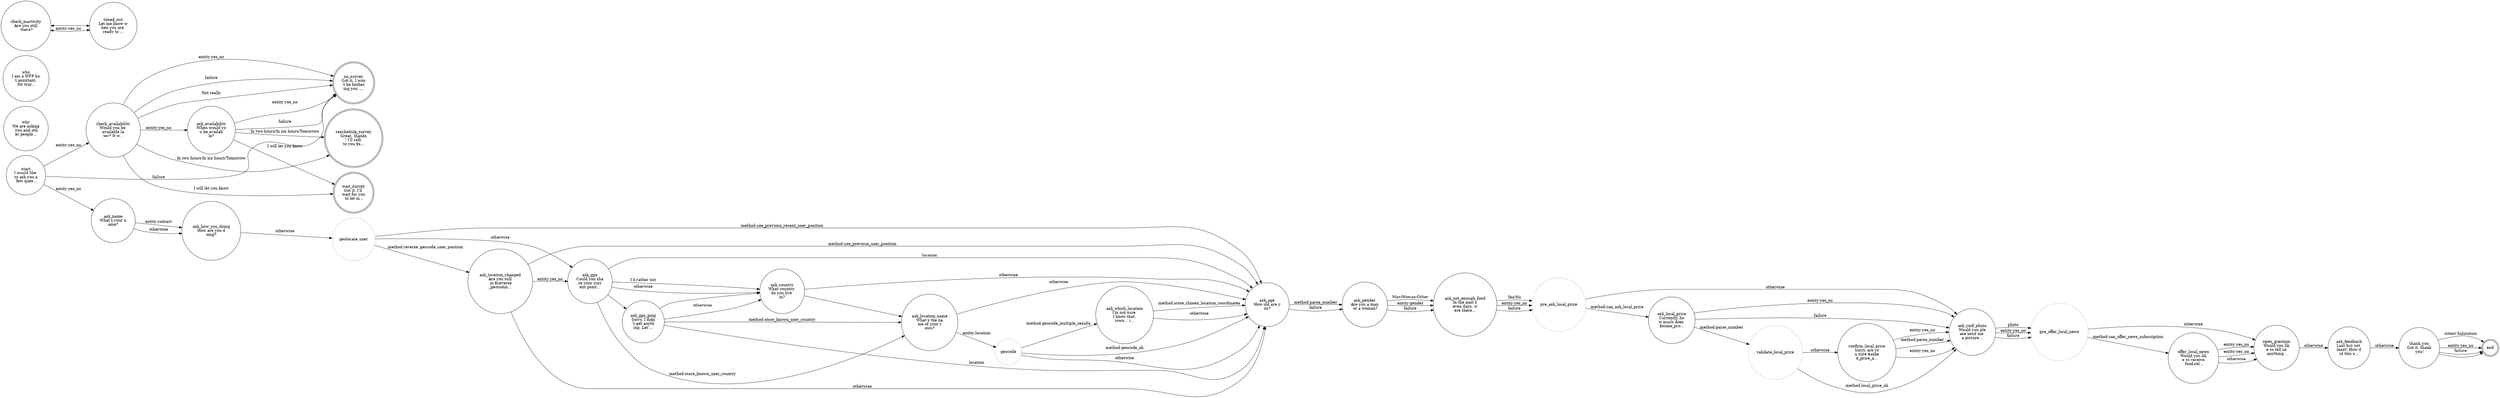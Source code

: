 digraph survey_flow {
	rankdir=LR;
	size="40";
	start [ label = "start
I would like 
to ask you a
 few ques...
", shape = circle, style= solid ];
	check_availability [ label = "check_availability
Would you be 
available la
ter? It w...
", shape = circle, style= solid ];
	ask_availability [ label = "ask_availability
When would yo
u be availab
le?", shape = circle, style= solid ];
	reschedule_survey [ label = "reschedule_survey
Great, thanks
! I'll talk 
to you $s...
", shape = doublecircle, style= solid ];
	no_survey [ label = "no_survey
Got it, I won
't be bother
ing you. ...
", shape = doublecircle, style= solid ];
	wait_survey [ label = "wait_survey
Got it, I'll 
wait for you
 to let m...
", shape = doublecircle, style= solid ];
	ask_age [ label = "ask_age
How old are y
ou?", shape = circle, style= solid ];
	ask_gender [ label = "ask_gender
Are you a man
 or a woman?
", shape = circle, style= solid ];
	ask_name [ label = "ask_name
What's your n
ame?", shape = circle, style= solid ];
	ask_how_you_doing [ label = "ask_how_you_doing
How are you d
oing?", shape = circle, style= solid ];
	geolocate_user [ label = "geolocate_user
", shape = circle, style= dotted ];
	ask_location_changed [ label = "ask_location_changed
Are you still
 in $reverse
_geocodin...
", shape = circle, style= solid ];
	ask_gps [ label = "ask_gps
Could you sha
re your curr
ent posit...
", shape = circle, style= solid ];
	ask_gps_ping [ label = "ask_gps_ping
Sorry, I didn
't get anyth
ing. Let'...
", shape = circle, style= solid ];
	ask_country [ label = "ask_country
What country 
do you live 
in?", shape = circle, style= solid ];
	ask_location_name [ label = "ask_location_name
What's the na
me of your t
own?", shape = circle, style= solid ];
	geocode [ label = "geocode
", shape = circle, style= dotted ];
	ask_which_location [ label = "ask_which_location
I'm not sure 
I know that 
town... i...
", shape = circle, style= solid ];
	ask_not_enough_food [ label = "ask_not_enough_food
In the past s
even days, w
ere there...
", shape = circle, style= solid ];
	pre_ask_local_price [ label = "pre_ask_local_price
", shape = circle, style= dotted ];
	ask_local_price [ label = "ask_local_price
Currently, ho
w much does 
$some_pro...
", shape = circle, style= solid ];
	validate_local_price [ label = "validate_local_price
", shape = circle, style= dotted ];
	confirm_local_price [ label = "confirm_local_price
Sorry, are yo
u sure $aske
d_price_a...
", shape = circle, style= solid ];
	ask_roof_photo [ label = "ask_roof_photo
Would you ple
ase send me 
a picture...
", shape = circle, style= solid ];
	pre_offer_local_news [ label = "pre_offer_local_news
", shape = circle, style= dotted ];
	offer_local_news [ label = "offer_local_news
Would you lik
e to receive
 food-rel...
", shape = circle, style= solid ];
	open_question [ label = "open_question
Would you lik
e to tell us
 anything...
", shape = circle, style= solid ];
	ask_feedback [ label = "ask_feedback
Last but not 
least! How d
id this s...
", shape = circle, style= solid ];
	thank_you [ label = "thank_you
Got it, thank
 you!", shape = circle, style= solid ];
	end [ label = "end
", shape = doublecircle, style= solid ];
	why [ label = "why
We are asking
 you and oth
er people...
", shape = circle, style= solid ];
	who [ label = "who
I am a WFP bo
t assistant,
 for trac...
", shape = circle, style= solid ];
	check_inactivity [ label = "check_inactivity
Are you still
 there?", shape = circle, style= solid ];
	timed_out [ label = "timed_out
Let me know w
hen you are 
ready to ...
", shape = circle, style= solid ];
	start -> ask_name [ label = "entity:yes_no", dir = forward ];
	start -> check_availability [ label = "entity:yes_no", dir = forward ];
	start -> no_survey [ label = "failure", dir = forward ];
	check_availability -> reschedule_survey [ label = "In two hours/In six hours/Tomorrow", dir = forward ];
	check_availability -> wait_survey [ label = "I will let you know", dir = forward ];
	check_availability -> no_survey [ label = "Not really", dir = forward ];
	check_availability -> ask_availability [ label = "entity:yes_no", dir = forward ];
	check_availability -> no_survey [ label = "entity:yes_no", dir = forward ];
	check_availability -> no_survey [ label = "failure", dir = forward ];
	ask_availability -> reschedule_survey [ label = "In two hours/In six hours/Tomorrow", dir = forward ];
	ask_availability -> wait_survey [ label = "I will let you know", dir = forward ];
	ask_availability -> no_survey [ label = "entity:yes_no", dir = forward ];
	ask_availability -> no_survey [ label = "failure", dir = forward ];
	ask_age -> ask_gender [ label = "method:parse_number", dir = forward ];
	ask_age -> ask_gender [ label = "failure", dir = forward ];
	ask_gender -> ask_not_enough_food [ label = "Man/Woman/Other", dir = forward ];
	ask_gender -> ask_not_enough_food [ label = "entity:gender", dir = forward ];
	ask_gender -> ask_not_enough_food [ label = "failure", dir = forward ];
	ask_name -> ask_how_you_doing [ label = "entity:contact", dir = forward ];
	ask_name -> ask_how_you_doing [ label = "otherwise", dir = forward ];
	ask_how_you_doing -> geolocate_user [ label = "otherwise", dir = forward ];
	geolocate_user -> ask_age [ label = "method:use_previous_recent_user_position", dir = forward ];
	geolocate_user -> ask_location_changed [ label = "method:reverse_geocode_user_position", dir = forward ];
	geolocate_user -> ask_gps [ label = "otherwise", dir = forward ];
	ask_location_changed -> ask_gps [ label = "entity:yes_no", dir = forward ];
	ask_location_changed -> ask_age [ label = "method:use_previous_user_position", dir = forward ];
	ask_location_changed -> ask_age [ label = "otherwise", dir = forward ];
	ask_gps -> ask_age [ label = "location", dir = forward ];
	ask_gps -> ask_location_name [ label = "method:store_known_user_country", dir = forward ];
	ask_gps -> ask_country [ label = "I'd rather not", dir = forward ];
	ask_gps -> ask_country [ label = "otherwise", dir = forward ];
	ask_gps -> ask_gps_ping [ label = "", dir = forward ];
	ask_gps_ping -> ask_age [ label = "location", dir = forward ];
	ask_gps_ping -> ask_location_name [ label = "method:store_known_user_country", dir = forward ];
	ask_gps_ping -> ask_country [ label = "otherwise", dir = forward ];
	ask_gps_ping -> ask_country [ label = "", dir = forward ];
	ask_country -> ask_location_name [ label = "", dir = forward ];
	ask_country -> ask_age [ label = "otherwise", dir = forward ];
	ask_location_name -> geocode [ label = "entity:location", dir = forward ];
	ask_location_name -> ask_age [ label = "otherwise", dir = forward ];
	geocode -> ask_age [ label = "method:geocode_ok", dir = forward ];
	geocode -> ask_which_location [ label = "method:geocode_multiple_results", dir = forward ];
	geocode -> ask_age [ label = "otherwise", dir = forward ];
	ask_which_location -> ask_age [ label = "method:store_chosen_location_coordinates", dir = forward ];
	ask_which_location -> ask_age [ label = "otherwise", dir = forward ];
	ask_not_enough_food -> pre_ask_local_price [ label = "Yes/No", dir = forward ];
	ask_not_enough_food -> pre_ask_local_price [ label = "entity:yes_no", dir = forward ];
	ask_not_enough_food -> pre_ask_local_price [ label = "failure", dir = forward ];
	pre_ask_local_price -> ask_local_price [ label = "method:can_ask_local_price", dir = forward ];
	pre_ask_local_price -> ask_roof_photo [ label = "otherwise", dir = forward ];
	ask_local_price -> validate_local_price [ label = "method:parse_number", dir = forward ];
	ask_local_price -> ask_roof_photo [ label = "entity:yes_no", dir = forward ];
	ask_local_price -> ask_roof_photo [ label = "failure", dir = forward ];
	validate_local_price -> ask_roof_photo [ label = "method:local_price_ok", dir = forward ];
	validate_local_price -> confirm_local_price [ label = "otherwise", dir = forward ];
	confirm_local_price -> ask_roof_photo [ label = "method:parse_number", dir = forward ];
	confirm_local_price -> ask_roof_photo [ label = "entity:yes_no", dir = forward ];
	confirm_local_price -> ask_roof_photo [ label = "entity:yes_no", dir = forward ];
	ask_roof_photo -> pre_offer_local_news [ label = "photo", dir = forward ];
	ask_roof_photo -> pre_offer_local_news [ label = "entity:yes_no", dir = forward ];
	ask_roof_photo -> pre_offer_local_news [ label = "failure", dir = forward ];
	pre_offer_local_news -> offer_local_news [ label = "method:can_offer_news_subscription", dir = forward ];
	pre_offer_local_news -> open_question [ label = "otherwise", dir = forward ];
	offer_local_news -> open_question [ label = "entity:yes_no", dir = forward ];
	offer_local_news -> open_question [ label = "entity:yes_no", dir = forward ];
	offer_local_news -> open_question [ label = "otherwise", dir = forward ];
	open_question -> ask_feedback [ label = "otherwise", dir = forward ];
	ask_feedback -> thank_you [ label = "otherwise", dir = forward ];
	thank_you -> end [ label = "intent:Salutation", dir = forward ];
	thank_you -> end [ label = "entity:yes_no", dir = forward ];
	thank_you -> end [ label = "failure", dir = forward ];
	thank_you -> end [ label = "", dir = forward ];
	check_inactivity -> timed_out [ label = "", dir = both ];
	check_inactivity -> timed_out [ label = "entity:yes_no", dir = both ];
}

